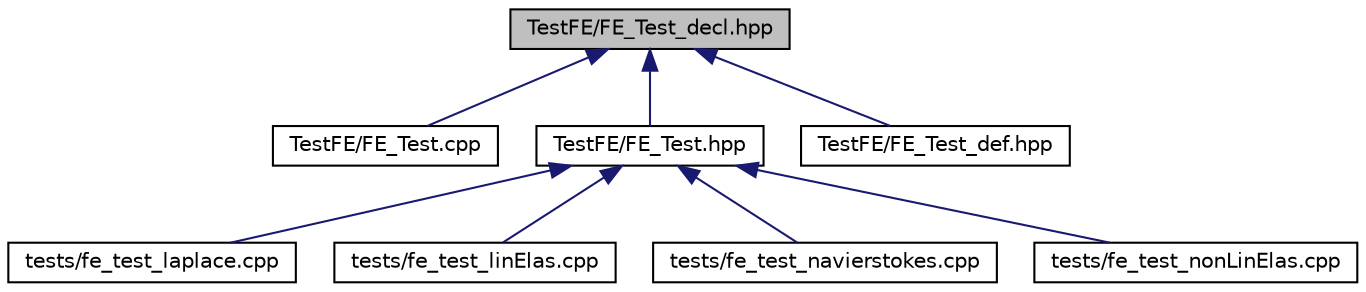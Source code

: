 digraph "TestFE/FE_Test_decl.hpp"
{
 // LATEX_PDF_SIZE
  edge [fontname="Helvetica",fontsize="10",labelfontname="Helvetica",labelfontsize="10"];
  node [fontname="Helvetica",fontsize="10",shape=record];
  Node1 [label="TestFE/FE_Test_decl.hpp",height=0.2,width=0.4,color="black", fillcolor="grey75", style="filled", fontcolor="black",tooltip=" "];
  Node1 -> Node2 [dir="back",color="midnightblue",fontsize="10",style="solid"];
  Node2 [label="TestFE/FE_Test.cpp",height=0.2,width=0.4,color="black", fillcolor="white", style="filled",URL="$FE__Test_8cpp.html",tooltip=" "];
  Node1 -> Node3 [dir="back",color="midnightblue",fontsize="10",style="solid"];
  Node3 [label="TestFE/FE_Test.hpp",height=0.2,width=0.4,color="black", fillcolor="white", style="filled",URL="$FE__Test_8hpp.html",tooltip=" "];
  Node3 -> Node4 [dir="back",color="midnightblue",fontsize="10",style="solid"];
  Node4 [label="tests/fe_test_laplace.cpp",height=0.2,width=0.4,color="black", fillcolor="white", style="filled",URL="$fe__test__laplace_8cpp.html",tooltip=" "];
  Node3 -> Node5 [dir="back",color="midnightblue",fontsize="10",style="solid"];
  Node5 [label="tests/fe_test_linElas.cpp",height=0.2,width=0.4,color="black", fillcolor="white", style="filled",URL="$fe__test__linElas_8cpp.html",tooltip=" "];
  Node3 -> Node6 [dir="back",color="midnightblue",fontsize="10",style="solid"];
  Node6 [label="tests/fe_test_navierstokes.cpp",height=0.2,width=0.4,color="black", fillcolor="white", style="filled",URL="$fe__test__navierstokes_8cpp.html",tooltip=" "];
  Node3 -> Node7 [dir="back",color="midnightblue",fontsize="10",style="solid"];
  Node7 [label="tests/fe_test_nonLinElas.cpp",height=0.2,width=0.4,color="black", fillcolor="white", style="filled",URL="$fe__test__nonLinElas_8cpp.html",tooltip=" "];
  Node1 -> Node8 [dir="back",color="midnightblue",fontsize="10",style="solid"];
  Node8 [label="TestFE/FE_Test_def.hpp",height=0.2,width=0.4,color="black", fillcolor="white", style="filled",URL="$FE__Test__def_8hpp.html",tooltip=" "];
}
